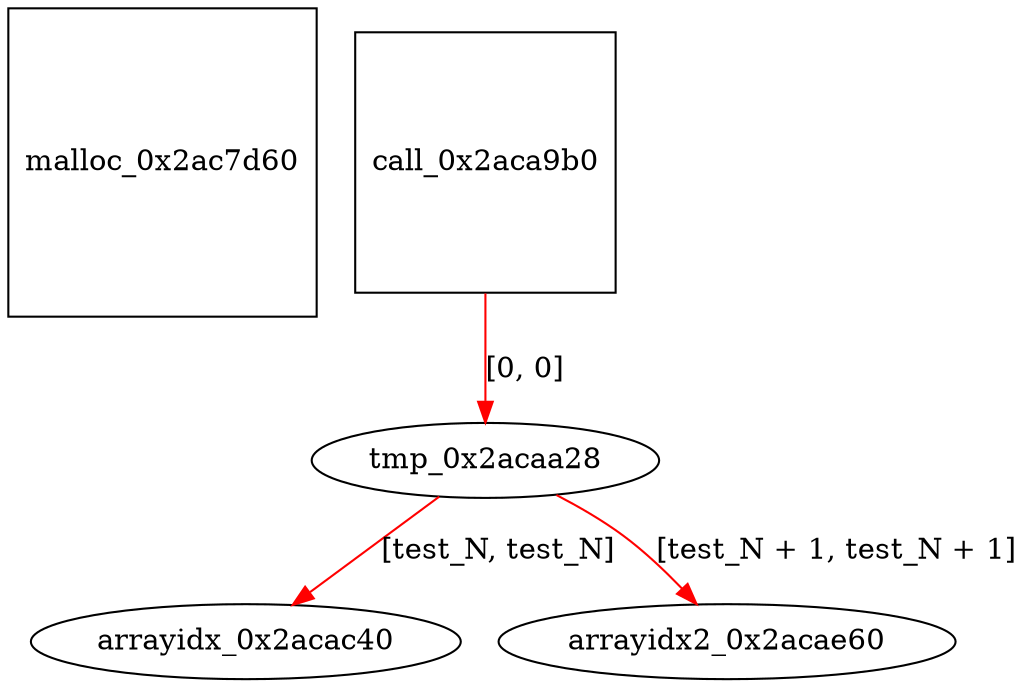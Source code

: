 digraph grafico {
"malloc_0x2ac7d60" [shape=square];
"call_0x2aca9b0" [shape=square];
"tmp_0x2acaa28" [shape=ellipse];
"call_0x2aca9b0" -> "tmp_0x2acaa28" [label="[0, 0]",color=red];
"arrayidx_0x2acac40" [shape=ellipse];
"tmp_0x2acaa28" -> "arrayidx_0x2acac40" [label="[test_N, test_N]",color=red];
"arrayidx2_0x2acae60" [shape=ellipse];
"tmp_0x2acaa28" -> "arrayidx2_0x2acae60" [label="[test_N + 1, test_N + 1]",color=red];
}